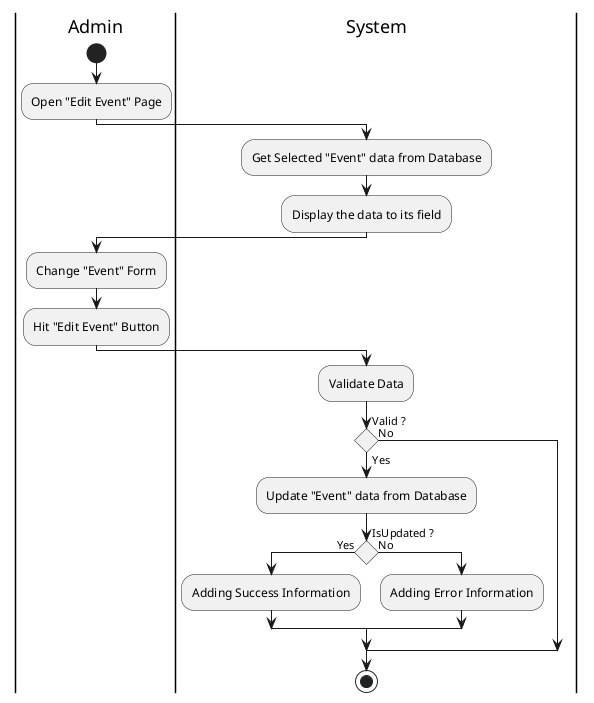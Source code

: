 @startuml UpdateEvent

skinparam ConditionEndStyle hline
skinparam conditionStyle diamond
skinparam Monochrome true
skinparam Shadowing false

|Admin|
start
:Open "Edit Event" Page;

|System|
:Get Selected "Event" data from Database;
:Display the data to its field;

|Admin|
:Change "Event" Form;
:Hit "Edit Event" Button;

|System|
:Validate Data;
if (Valid ?) then (Yes)
    :Update "Event" data from Database;
    if (IsUpdated ?) then (Yes)
        :Adding Success Information;
    else (No)
        :Adding Error Information;
    endif
else (No)
endif
stop

@enduml